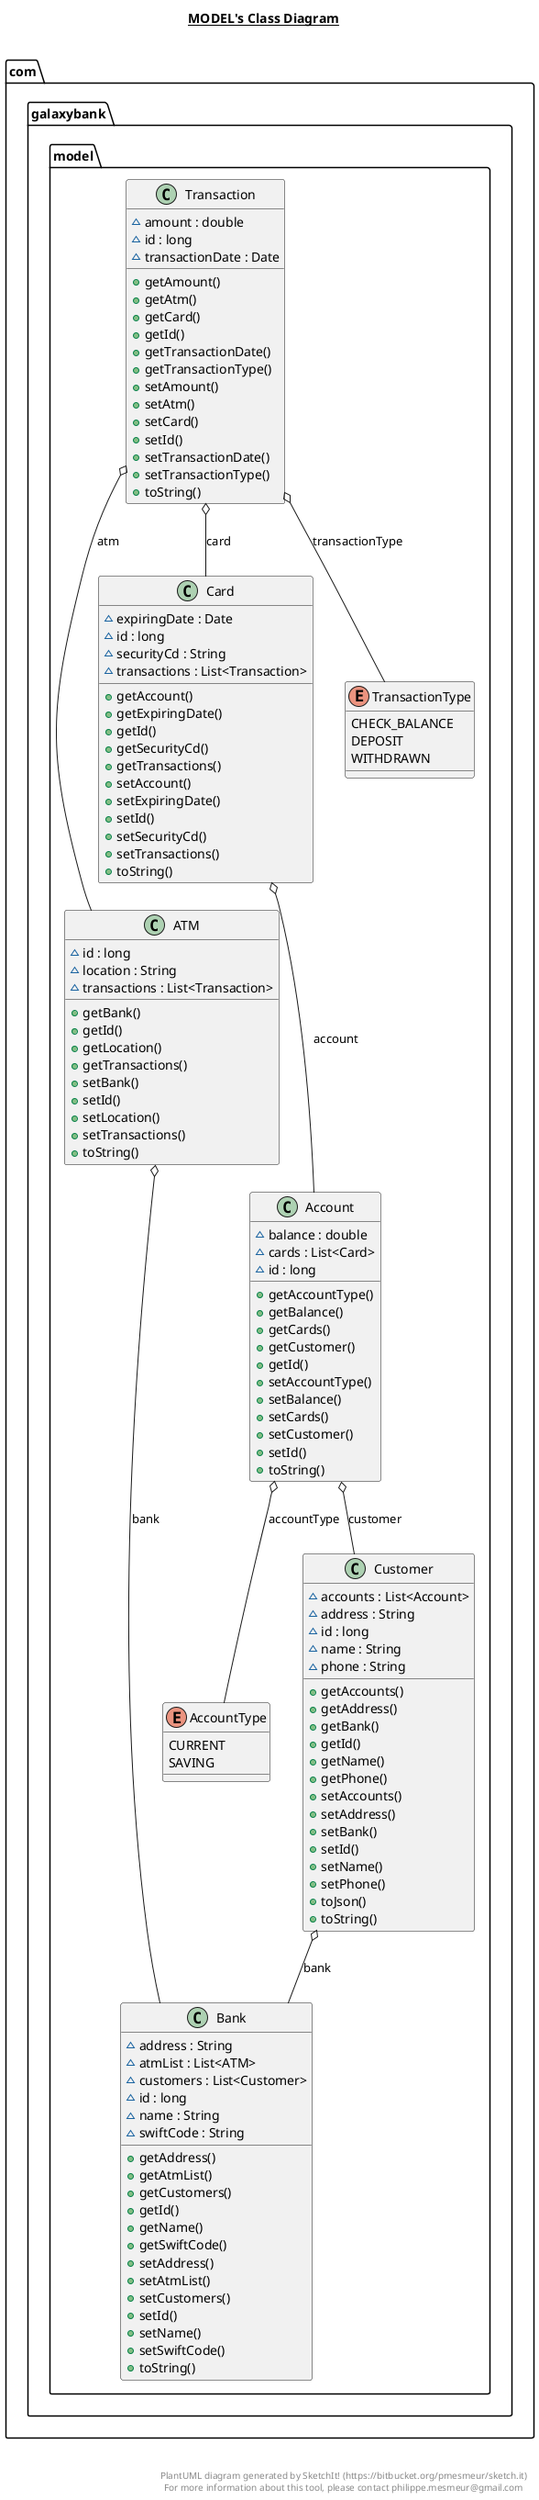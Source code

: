 @startuml

title __MODEL's Class Diagram__\n

  namespace com.galaxybank {
    namespace model {
      class com.galaxybank.model.ATM {
          ~ id : long
          ~ location : String
          ~ transactions : List<Transaction>
          + getBank()
          + getId()
          + getLocation()
          + getTransactions()
          + setBank()
          + setId()
          + setLocation()
          + setTransactions()
          + toString()
      }
    }
  }
  

  namespace com.galaxybank {
    namespace model {
      class com.galaxybank.model.Account {
          ~ balance : double
          ~ cards : List<Card>
          ~ id : long
          + getAccountType()
          + getBalance()
          + getCards()
          + getCustomer()
          + getId()
          + setAccountType()
          + setBalance()
          + setCards()
          + setCustomer()
          + setId()
          + toString()
      }
    }
  }
  

  namespace com.galaxybank {
    namespace model {
      enum AccountType {
        CURRENT
        SAVING
      }
    }
  }
  

  namespace com.galaxybank {
    namespace model {
      class com.galaxybank.model.Bank {
          ~ address : String
          ~ atmList : List<ATM>
          ~ customers : List<Customer>
          ~ id : long
          ~ name : String
          ~ swiftCode : String
          + getAddress()
          + getAtmList()
          + getCustomers()
          + getId()
          + getName()
          + getSwiftCode()
          + setAddress()
          + setAtmList()
          + setCustomers()
          + setId()
          + setName()
          + setSwiftCode()
          + toString()
      }
    }
  }
  

  namespace com.galaxybank {
    namespace model {
      class com.galaxybank.model.Card {
          ~ expiringDate : Date
          ~ id : long
          ~ securityCd : String
          ~ transactions : List<Transaction>
          + getAccount()
          + getExpiringDate()
          + getId()
          + getSecurityCd()
          + getTransactions()
          + setAccount()
          + setExpiringDate()
          + setId()
          + setSecurityCd()
          + setTransactions()
          + toString()
      }
    }
  }
  

  namespace com.galaxybank {
    namespace model {
      class com.galaxybank.model.Customer {
          ~ accounts : List<Account>
          ~ address : String
          ~ id : long
          ~ name : String
          ~ phone : String
          + getAccounts()
          + getAddress()
          + getBank()
          + getId()
          + getName()
          + getPhone()
          + setAccounts()
          + setAddress()
          + setBank()
          + setId()
          + setName()
          + setPhone()
          + toJson()
          + toString()
      }
    }
  }
  

  namespace com.galaxybank {
    namespace model {
      class com.galaxybank.model.Transaction {
          ~ amount : double
          ~ id : long
          ~ transactionDate : Date
          + getAmount()
          + getAtm()
          + getCard()
          + getId()
          + getTransactionDate()
          + getTransactionType()
          + setAmount()
          + setAtm()
          + setCard()
          + setId()
          + setTransactionDate()
          + setTransactionType()
          + toString()
      }
    }
  }
  

  namespace com.galaxybank {
    namespace model {
      enum TransactionType {
        CHECK_BALANCE
        DEPOSIT
        WITHDRAWN
      }
    }
  }
  

  com.galaxybank.model.ATM o-- com.galaxybank.model.Bank : bank
  com.galaxybank.model.Account o-- com.galaxybank.model.AccountType : accountType
  com.galaxybank.model.Account o-- com.galaxybank.model.Customer : customer
  com.galaxybank.model.Card o-- com.galaxybank.model.Account : account
  com.galaxybank.model.Customer o-- com.galaxybank.model.Bank : bank
  com.galaxybank.model.Transaction o-- com.galaxybank.model.ATM : atm
  com.galaxybank.model.Transaction o-- com.galaxybank.model.Card : card
  com.galaxybank.model.Transaction o-- com.galaxybank.model.TransactionType : transactionType


right footer


PlantUML diagram generated by SketchIt! (https://bitbucket.org/pmesmeur/sketch.it)
For more information about this tool, please contact philippe.mesmeur@gmail.com
endfooter

@enduml
